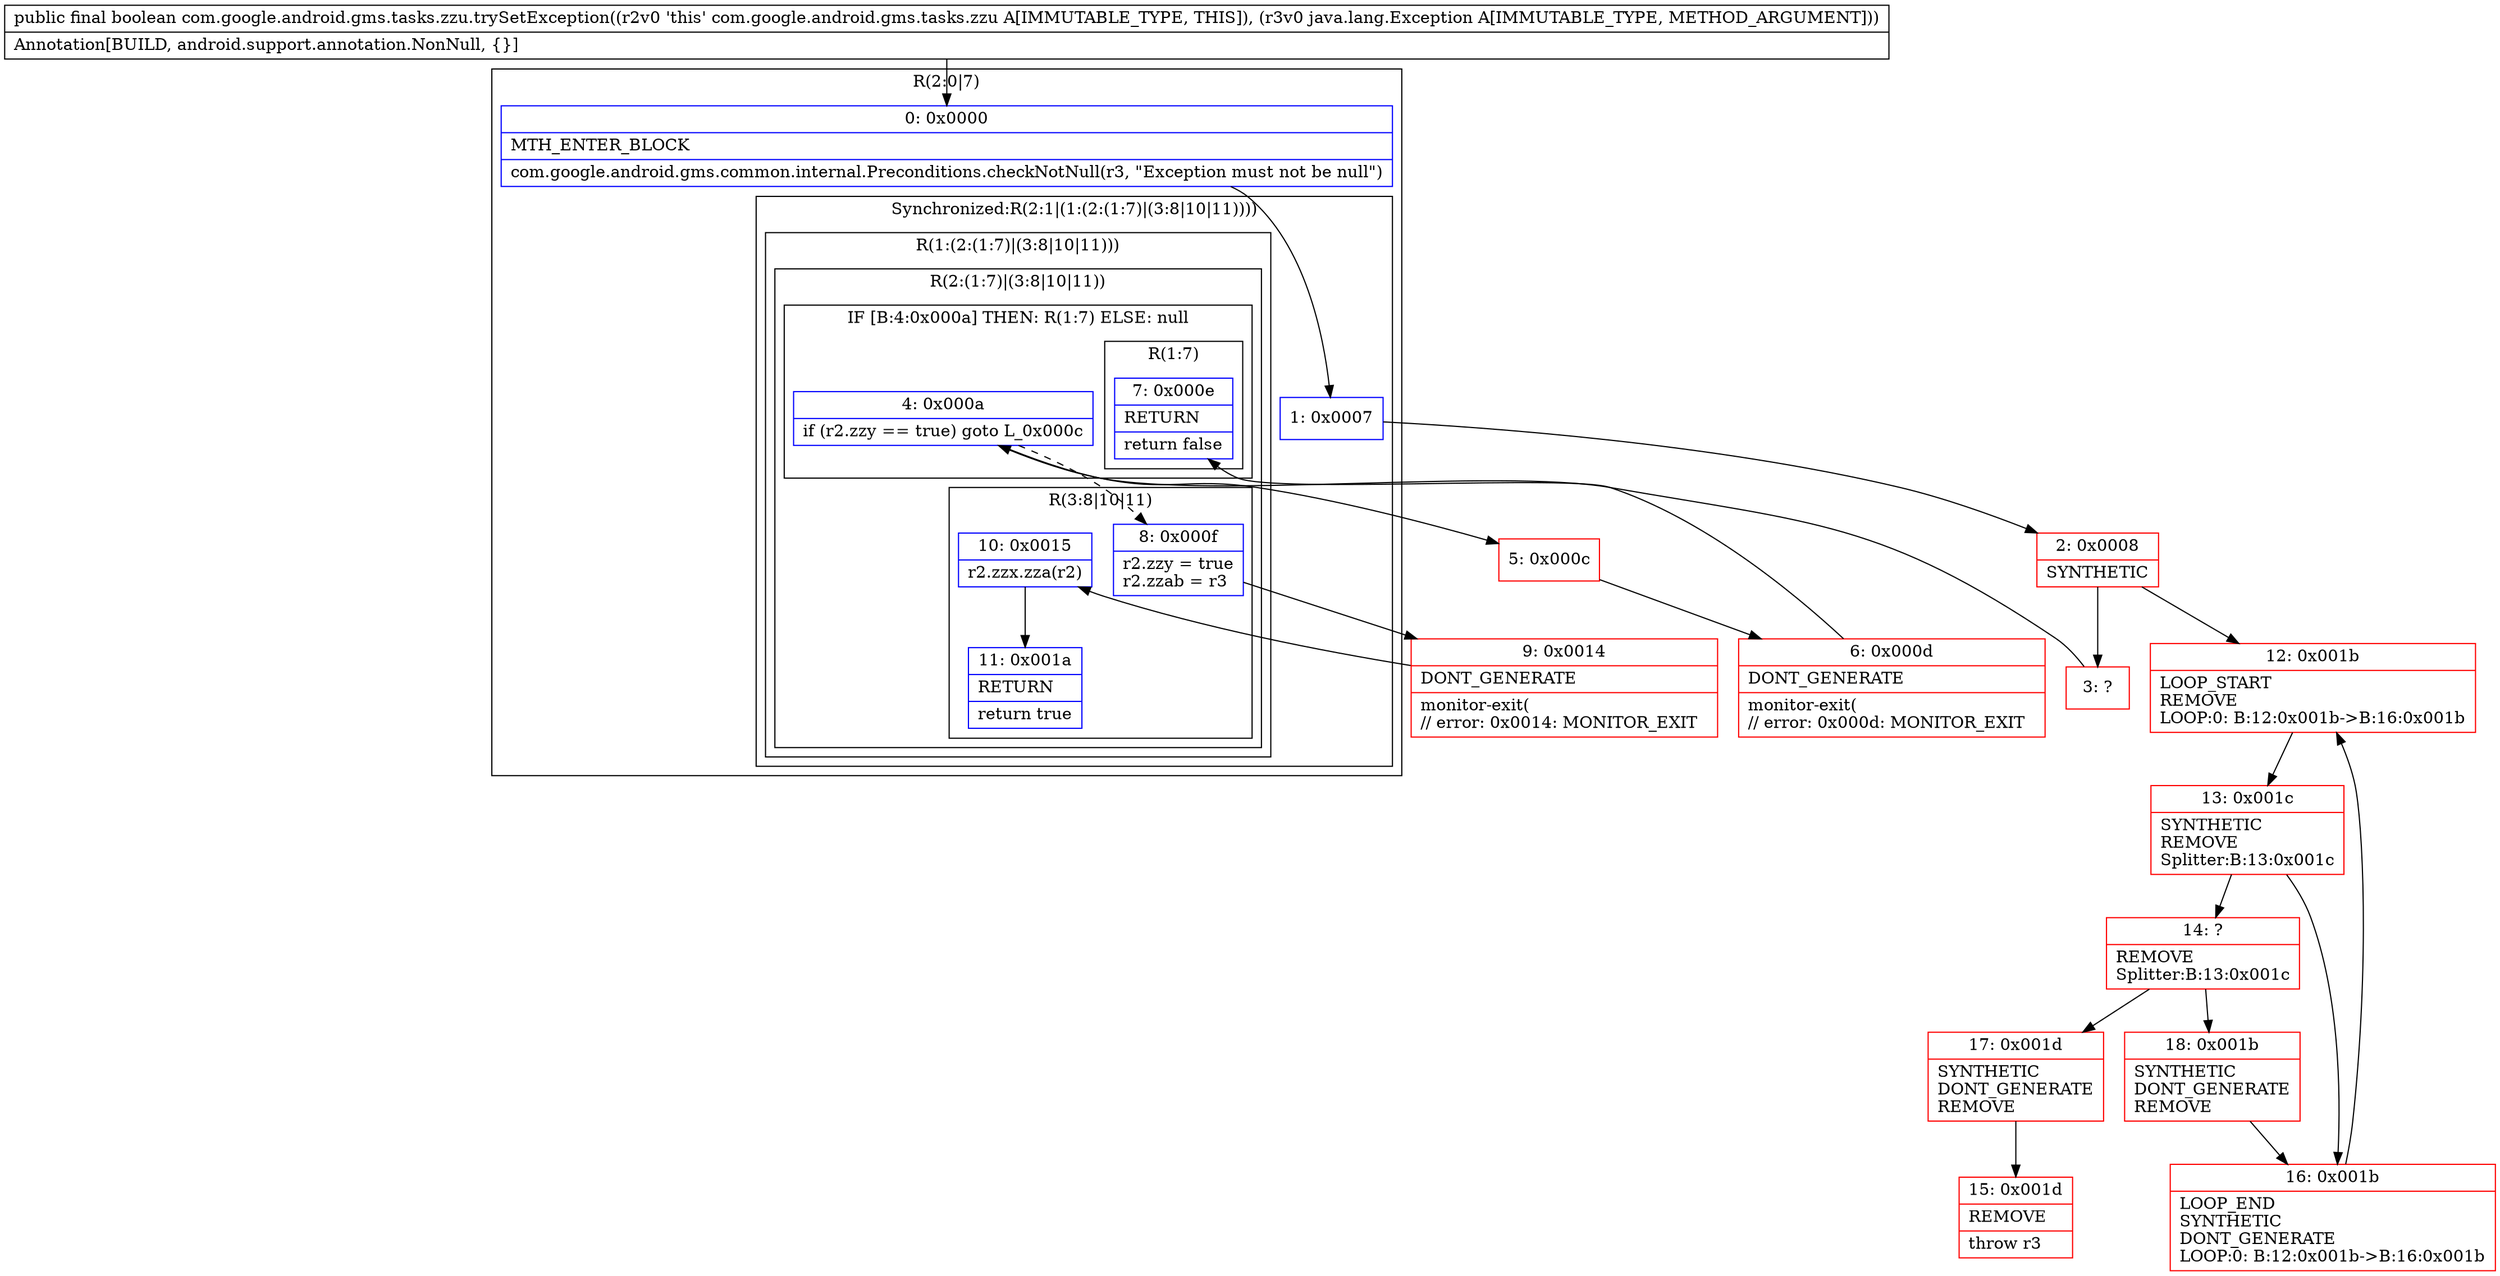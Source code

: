 digraph "CFG forcom.google.android.gms.tasks.zzu.trySetException(Ljava\/lang\/Exception;)Z" {
subgraph cluster_Region_1413964252 {
label = "R(2:0|7)";
node [shape=record,color=blue];
Node_0 [shape=record,label="{0\:\ 0x0000|MTH_ENTER_BLOCK\l|com.google.android.gms.common.internal.Preconditions.checkNotNull(r3, \"Exception must not be null\")\l}"];
subgraph cluster_SynchronizedRegion_868684928 {
label = "Synchronized:R(2:1|(1:(2:(1:7)|(3:8|10|11))))";
node [shape=record,color=blue];
Node_1 [shape=record,label="{1\:\ 0x0007}"];
subgraph cluster_Region_1019794821 {
label = "R(1:(2:(1:7)|(3:8|10|11)))";
node [shape=record,color=blue];
subgraph cluster_Region_164289181 {
label = "R(2:(1:7)|(3:8|10|11))";
node [shape=record,color=blue];
subgraph cluster_IfRegion_1726743545 {
label = "IF [B:4:0x000a] THEN: R(1:7) ELSE: null";
node [shape=record,color=blue];
Node_4 [shape=record,label="{4\:\ 0x000a|if (r2.zzy == true) goto L_0x000c\l}"];
subgraph cluster_Region_1837394096 {
label = "R(1:7)";
node [shape=record,color=blue];
Node_7 [shape=record,label="{7\:\ 0x000e|RETURN\l|return false\l}"];
}
}
subgraph cluster_Region_387640440 {
label = "R(3:8|10|11)";
node [shape=record,color=blue];
Node_8 [shape=record,label="{8\:\ 0x000f|r2.zzy = true\lr2.zzab = r3\l}"];
Node_10 [shape=record,label="{10\:\ 0x0015|r2.zzx.zza(r2)\l}"];
Node_11 [shape=record,label="{11\:\ 0x001a|RETURN\l|return true\l}"];
}
}
}
}
}
Node_2 [shape=record,color=red,label="{2\:\ 0x0008|SYNTHETIC\l}"];
Node_3 [shape=record,color=red,label="{3\:\ ?}"];
Node_5 [shape=record,color=red,label="{5\:\ 0x000c}"];
Node_6 [shape=record,color=red,label="{6\:\ 0x000d|DONT_GENERATE\l|monitor\-exit(\l\/\/ error: 0x000d: MONITOR_EXIT  \l}"];
Node_9 [shape=record,color=red,label="{9\:\ 0x0014|DONT_GENERATE\l|monitor\-exit(\l\/\/ error: 0x0014: MONITOR_EXIT  \l}"];
Node_12 [shape=record,color=red,label="{12\:\ 0x001b|LOOP_START\lREMOVE\lLOOP:0: B:12:0x001b\-\>B:16:0x001b\l}"];
Node_13 [shape=record,color=red,label="{13\:\ 0x001c|SYNTHETIC\lREMOVE\lSplitter:B:13:0x001c\l}"];
Node_14 [shape=record,color=red,label="{14\:\ ?|REMOVE\lSplitter:B:13:0x001c\l}"];
Node_15 [shape=record,color=red,label="{15\:\ 0x001d|REMOVE\l|throw r3\l}"];
Node_16 [shape=record,color=red,label="{16\:\ 0x001b|LOOP_END\lSYNTHETIC\lDONT_GENERATE\lLOOP:0: B:12:0x001b\-\>B:16:0x001b\l}"];
Node_17 [shape=record,color=red,label="{17\:\ 0x001d|SYNTHETIC\lDONT_GENERATE\lREMOVE\l}"];
Node_18 [shape=record,color=red,label="{18\:\ 0x001b|SYNTHETIC\lDONT_GENERATE\lREMOVE\l}"];
MethodNode[shape=record,label="{public final boolean com.google.android.gms.tasks.zzu.trySetException((r2v0 'this' com.google.android.gms.tasks.zzu A[IMMUTABLE_TYPE, THIS]), (r3v0 java.lang.Exception A[IMMUTABLE_TYPE, METHOD_ARGUMENT]))  | Annotation[BUILD, android.support.annotation.NonNull, \{\}]\l}"];
MethodNode -> Node_0;
Node_0 -> Node_1;
Node_1 -> Node_2;
Node_4 -> Node_5;
Node_4 -> Node_8[style=dashed];
Node_8 -> Node_9;
Node_10 -> Node_11;
Node_2 -> Node_3;
Node_2 -> Node_12;
Node_3 -> Node_4;
Node_5 -> Node_6;
Node_6 -> Node_7;
Node_9 -> Node_10;
Node_12 -> Node_13;
Node_13 -> Node_14;
Node_13 -> Node_16;
Node_14 -> Node_17;
Node_14 -> Node_18;
Node_16 -> Node_12;
Node_17 -> Node_15;
Node_18 -> Node_16;
}

